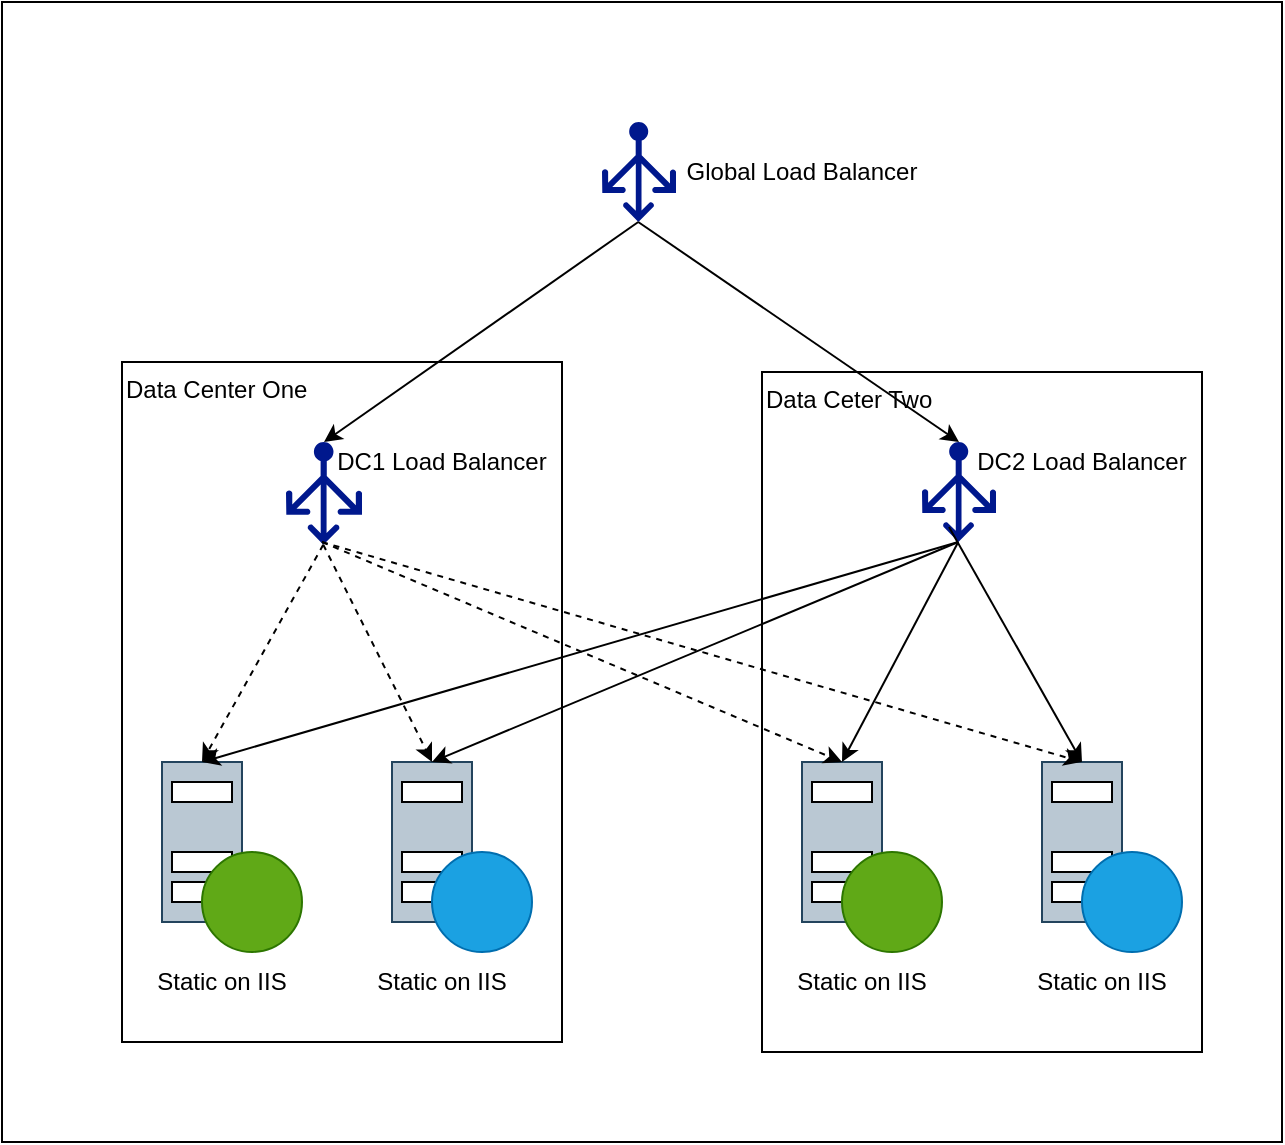 <mxfile version="14.5.1" type="device"><diagram id="zqDNE4EaI5Cwwin03kR-" name="Page-1"><mxGraphModel dx="1089" dy="970" grid="1" gridSize="10" guides="1" tooltips="1" connect="1" arrows="1" fold="1" page="1" pageScale="1" pageWidth="827" pageHeight="1169" math="0" shadow="0"><root><mxCell id="0"/><mxCell id="1" parent="0"/><mxCell id="BwqcGprWjEWYekJ88GFM-92" value="" style="rounded=0;whiteSpace=wrap;html=1;align=left;" vertex="1" parent="1"><mxGeometry x="160" y="60" width="640" height="570" as="geometry"/></mxCell><mxCell id="BwqcGprWjEWYekJ88GFM-91" value="Data Ceter Two" style="rounded=0;whiteSpace=wrap;html=1;verticalAlign=top;align=left;" vertex="1" parent="1"><mxGeometry x="540" y="245" width="220" height="340" as="geometry"/></mxCell><mxCell id="BwqcGprWjEWYekJ88GFM-90" value="Data Center One" style="rounded=0;whiteSpace=wrap;html=1;align=left;verticalAlign=top;" vertex="1" parent="1"><mxGeometry x="220" y="240" width="220" height="340" as="geometry"/></mxCell><mxCell id="BwqcGprWjEWYekJ88GFM-20" value="" style="aspect=fixed;pointerEvents=1;shadow=0;dashed=0;html=1;strokeColor=none;labelPosition=center;verticalLabelPosition=bottom;verticalAlign=top;align=center;fillColor=#00188D;shape=mxgraph.azure.load_balancer_generic" vertex="1" parent="1"><mxGeometry x="460" y="120" width="37" height="50" as="geometry"/></mxCell><mxCell id="BwqcGprWjEWYekJ88GFM-21" value="Global Load Balancer" style="text;html=1;strokeColor=none;fillColor=none;align=center;verticalAlign=middle;whiteSpace=wrap;rounded=0;" vertex="1" parent="1"><mxGeometry x="500" y="135" width="120" height="20" as="geometry"/></mxCell><mxCell id="BwqcGprWjEWYekJ88GFM-22" value="" style="aspect=fixed;pointerEvents=1;shadow=0;dashed=0;html=1;strokeColor=none;labelPosition=center;verticalLabelPosition=bottom;verticalAlign=top;align=center;fillColor=#00188D;shape=mxgraph.azure.load_balancer_generic" vertex="1" parent="1"><mxGeometry x="302" y="280" width="38" height="51.35" as="geometry"/></mxCell><mxCell id="BwqcGprWjEWYekJ88GFM-24" value="" style="aspect=fixed;pointerEvents=1;shadow=0;dashed=0;html=1;strokeColor=none;labelPosition=center;verticalLabelPosition=bottom;verticalAlign=top;align=center;fillColor=#00188D;shape=mxgraph.azure.load_balancer_generic" vertex="1" parent="1"><mxGeometry x="620" y="280" width="37" height="50" as="geometry"/></mxCell><mxCell id="BwqcGprWjEWYekJ88GFM-25" value="" style="endArrow=classic;html=1;exitX=0.49;exitY=1;exitDx=0;exitDy=0;exitPerimeter=0;entryX=0.5;entryY=0;entryDx=0;entryDy=0;entryPerimeter=0;strokeWidth=1;" edge="1" parent="1" source="BwqcGprWjEWYekJ88GFM-20" target="BwqcGprWjEWYekJ88GFM-22"><mxGeometry width="50" height="50" relative="1" as="geometry"><mxPoint x="478" y="210" as="sourcePoint"/><mxPoint x="321" y="260" as="targetPoint"/></mxGeometry></mxCell><mxCell id="BwqcGprWjEWYekJ88GFM-26" value="" style="endArrow=classic;html=1;exitX=0.49;exitY=1;exitDx=0;exitDy=0;exitPerimeter=0;entryX=0.5;entryY=0;entryDx=0;entryDy=0;entryPerimeter=0;strokeWidth=1;" edge="1" parent="1" source="BwqcGprWjEWYekJ88GFM-20" target="BwqcGprWjEWYekJ88GFM-24"><mxGeometry width="50" height="50" relative="1" as="geometry"><mxPoint x="488.13" y="180" as="sourcePoint"/><mxPoint x="331" y="290" as="targetPoint"/></mxGeometry></mxCell><mxCell id="BwqcGprWjEWYekJ88GFM-31" value="Static on IIS" style="text;html=1;strokeColor=none;fillColor=none;align=center;verticalAlign=middle;whiteSpace=wrap;rounded=0;" vertex="1" parent="1"><mxGeometry x="210" y="540" width="120" height="20" as="geometry"/></mxCell><mxCell id="BwqcGprWjEWYekJ88GFM-53" value="" style="group" vertex="1" connectable="0" parent="1"><mxGeometry x="355" y="440" width="70" height="95" as="geometry"/></mxCell><mxCell id="BwqcGprWjEWYekJ88GFM-47" value="" style="rounded=0;whiteSpace=wrap;html=1;fillColor=#bac8d3;strokeColor=#23445d;" vertex="1" parent="BwqcGprWjEWYekJ88GFM-53"><mxGeometry width="40" height="80" as="geometry"/></mxCell><mxCell id="BwqcGprWjEWYekJ88GFM-49" value="" style="rounded=0;whiteSpace=wrap;html=1;" vertex="1" parent="BwqcGprWjEWYekJ88GFM-53"><mxGeometry x="5" y="60" width="30" height="10" as="geometry"/></mxCell><mxCell id="BwqcGprWjEWYekJ88GFM-50" value="" style="rounded=0;whiteSpace=wrap;html=1;" vertex="1" parent="BwqcGprWjEWYekJ88GFM-53"><mxGeometry x="5" y="45" width="30" height="10" as="geometry"/></mxCell><mxCell id="BwqcGprWjEWYekJ88GFM-52" value="" style="rounded=0;whiteSpace=wrap;html=1;" vertex="1" parent="BwqcGprWjEWYekJ88GFM-53"><mxGeometry x="5" y="10" width="30" height="10" as="geometry"/></mxCell><mxCell id="BwqcGprWjEWYekJ88GFM-48" value="" style="ellipse;whiteSpace=wrap;html=1;aspect=fixed;fillColor=#1ba1e2;strokeColor=#006EAF;fontColor=#ffffff;" vertex="1" parent="BwqcGprWjEWYekJ88GFM-53"><mxGeometry x="20" y="45" width="50" height="50" as="geometry"/></mxCell><mxCell id="BwqcGprWjEWYekJ88GFM-60" value="" style="group" vertex="1" connectable="0" parent="1"><mxGeometry x="240" y="440" width="70" height="95" as="geometry"/></mxCell><mxCell id="BwqcGprWjEWYekJ88GFM-61" value="" style="rounded=0;whiteSpace=wrap;html=1;fillColor=#bac8d3;strokeColor=#23445d;" vertex="1" parent="BwqcGprWjEWYekJ88GFM-60"><mxGeometry width="40" height="80" as="geometry"/></mxCell><mxCell id="BwqcGprWjEWYekJ88GFM-62" value="" style="rounded=0;whiteSpace=wrap;html=1;" vertex="1" parent="BwqcGprWjEWYekJ88GFM-60"><mxGeometry x="5" y="60" width="30" height="10" as="geometry"/></mxCell><mxCell id="BwqcGprWjEWYekJ88GFM-63" value="" style="rounded=0;whiteSpace=wrap;html=1;" vertex="1" parent="BwqcGprWjEWYekJ88GFM-60"><mxGeometry x="5" y="45" width="30" height="10" as="geometry"/></mxCell><mxCell id="BwqcGprWjEWYekJ88GFM-64" value="" style="rounded=0;whiteSpace=wrap;html=1;" vertex="1" parent="BwqcGprWjEWYekJ88GFM-60"><mxGeometry x="5" y="10" width="30" height="10" as="geometry"/></mxCell><mxCell id="BwqcGprWjEWYekJ88GFM-65" value="" style="ellipse;whiteSpace=wrap;html=1;aspect=fixed;fillColor=#60a917;strokeColor=#2D7600;fontColor=#ffffff;" vertex="1" parent="BwqcGprWjEWYekJ88GFM-60"><mxGeometry x="20" y="45" width="50" height="50" as="geometry"/></mxCell><mxCell id="BwqcGprWjEWYekJ88GFM-66" value="Static on IIS" style="text;html=1;strokeColor=none;fillColor=none;align=center;verticalAlign=middle;whiteSpace=wrap;rounded=0;" vertex="1" parent="1"><mxGeometry x="320" y="540" width="120" height="20" as="geometry"/></mxCell><mxCell id="BwqcGprWjEWYekJ88GFM-67" value="Static on IIS" style="text;html=1;strokeColor=none;fillColor=none;align=center;verticalAlign=middle;whiteSpace=wrap;rounded=0;" vertex="1" parent="1"><mxGeometry x="530" y="540" width="120" height="20" as="geometry"/></mxCell><mxCell id="BwqcGprWjEWYekJ88GFM-68" value="" style="group" vertex="1" connectable="0" parent="1"><mxGeometry x="680" y="440" width="70" height="95" as="geometry"/></mxCell><mxCell id="BwqcGprWjEWYekJ88GFM-69" value="" style="rounded=0;whiteSpace=wrap;html=1;fillColor=#bac8d3;strokeColor=#23445d;" vertex="1" parent="BwqcGprWjEWYekJ88GFM-68"><mxGeometry width="40" height="80" as="geometry"/></mxCell><mxCell id="BwqcGprWjEWYekJ88GFM-70" value="" style="rounded=0;whiteSpace=wrap;html=1;" vertex="1" parent="BwqcGprWjEWYekJ88GFM-68"><mxGeometry x="5" y="60" width="30" height="10" as="geometry"/></mxCell><mxCell id="BwqcGprWjEWYekJ88GFM-71" value="" style="rounded=0;whiteSpace=wrap;html=1;" vertex="1" parent="BwqcGprWjEWYekJ88GFM-68"><mxGeometry x="5" y="45" width="30" height="10" as="geometry"/></mxCell><mxCell id="BwqcGprWjEWYekJ88GFM-72" value="" style="rounded=0;whiteSpace=wrap;html=1;" vertex="1" parent="BwqcGprWjEWYekJ88GFM-68"><mxGeometry x="5" y="10" width="30" height="10" as="geometry"/></mxCell><mxCell id="BwqcGprWjEWYekJ88GFM-73" value="" style="ellipse;whiteSpace=wrap;html=1;aspect=fixed;fillColor=#1ba1e2;strokeColor=#006EAF;fontColor=#ffffff;" vertex="1" parent="BwqcGprWjEWYekJ88GFM-68"><mxGeometry x="20" y="45" width="50" height="50" as="geometry"/></mxCell><mxCell id="BwqcGprWjEWYekJ88GFM-74" value="" style="group" vertex="1" connectable="0" parent="1"><mxGeometry x="560" y="440" width="70" height="95" as="geometry"/></mxCell><mxCell id="BwqcGprWjEWYekJ88GFM-75" value="" style="rounded=0;whiteSpace=wrap;html=1;fillColor=#bac8d3;strokeColor=#23445d;" vertex="1" parent="BwqcGprWjEWYekJ88GFM-74"><mxGeometry width="40" height="80" as="geometry"/></mxCell><mxCell id="BwqcGprWjEWYekJ88GFM-76" value="" style="rounded=0;whiteSpace=wrap;html=1;" vertex="1" parent="BwqcGprWjEWYekJ88GFM-74"><mxGeometry x="5" y="60" width="30" height="10" as="geometry"/></mxCell><mxCell id="BwqcGprWjEWYekJ88GFM-77" value="" style="rounded=0;whiteSpace=wrap;html=1;" vertex="1" parent="BwqcGprWjEWYekJ88GFM-74"><mxGeometry x="5" y="45" width="30" height="10" as="geometry"/></mxCell><mxCell id="BwqcGprWjEWYekJ88GFM-78" value="" style="rounded=0;whiteSpace=wrap;html=1;" vertex="1" parent="BwqcGprWjEWYekJ88GFM-74"><mxGeometry x="5" y="10" width="30" height="10" as="geometry"/></mxCell><mxCell id="BwqcGprWjEWYekJ88GFM-79" value="" style="ellipse;whiteSpace=wrap;html=1;aspect=fixed;fillColor=#60a917;strokeColor=#2D7600;fontColor=#ffffff;" vertex="1" parent="BwqcGprWjEWYekJ88GFM-74"><mxGeometry x="20" y="45" width="50" height="50" as="geometry"/></mxCell><mxCell id="BwqcGprWjEWYekJ88GFM-80" value="Static on IIS" style="text;html=1;strokeColor=none;fillColor=none;align=center;verticalAlign=middle;whiteSpace=wrap;rounded=0;" vertex="1" parent="1"><mxGeometry x="650" y="540" width="120" height="20" as="geometry"/></mxCell><mxCell id="BwqcGprWjEWYekJ88GFM-82" value="" style="endArrow=classic;html=1;dashed=1;strokeWidth=1;exitX=0.49;exitY=1;exitDx=0;exitDy=0;exitPerimeter=0;entryX=0.5;entryY=0;entryDx=0;entryDy=0;" edge="1" parent="1" source="BwqcGprWjEWYekJ88GFM-22" target="BwqcGprWjEWYekJ88GFM-61"><mxGeometry width="50" height="50" relative="1" as="geometry"><mxPoint x="390" y="380" as="sourcePoint"/><mxPoint x="440" y="330" as="targetPoint"/></mxGeometry></mxCell><mxCell id="BwqcGprWjEWYekJ88GFM-83" value="" style="endArrow=classic;html=1;dashed=1;strokeWidth=1;exitX=0.49;exitY=1;exitDx=0;exitDy=0;exitPerimeter=0;entryX=0.5;entryY=0;entryDx=0;entryDy=0;" edge="1" parent="1" source="BwqcGprWjEWYekJ88GFM-22" target="BwqcGprWjEWYekJ88GFM-47"><mxGeometry width="50" height="50" relative="1" as="geometry"><mxPoint x="330.62" y="341.35" as="sourcePoint"/><mxPoint x="270" y="450" as="targetPoint"/></mxGeometry></mxCell><mxCell id="BwqcGprWjEWYekJ88GFM-84" value="" style="endArrow=classic;html=1;dashed=1;strokeWidth=1;entryX=0.5;entryY=0;entryDx=0;entryDy=0;" edge="1" parent="1" target="BwqcGprWjEWYekJ88GFM-75"><mxGeometry width="50" height="50" relative="1" as="geometry"><mxPoint x="320" y="330" as="sourcePoint"/><mxPoint x="385" y="450" as="targetPoint"/></mxGeometry></mxCell><mxCell id="BwqcGprWjEWYekJ88GFM-85" value="" style="endArrow=classic;html=1;dashed=1;strokeWidth=1;entryX=0.5;entryY=0;entryDx=0;entryDy=0;" edge="1" parent="1" target="BwqcGprWjEWYekJ88GFM-69"><mxGeometry width="50" height="50" relative="1" as="geometry"><mxPoint x="320" y="330" as="sourcePoint"/><mxPoint x="590" y="450" as="targetPoint"/></mxGeometry></mxCell><mxCell id="BwqcGprWjEWYekJ88GFM-86" value="" style="endArrow=classic;html=1;strokeWidth=1;exitX=0.49;exitY=1;exitDx=0;exitDy=0;exitPerimeter=0;entryX=0.5;entryY=0;entryDx=0;entryDy=0;" edge="1" parent="1" source="BwqcGprWjEWYekJ88GFM-24" target="BwqcGprWjEWYekJ88GFM-61"><mxGeometry width="50" height="50" relative="1" as="geometry"><mxPoint x="330.62" y="341.35" as="sourcePoint"/><mxPoint x="270" y="450" as="targetPoint"/></mxGeometry></mxCell><mxCell id="BwqcGprWjEWYekJ88GFM-87" value="" style="endArrow=classic;html=1;strokeWidth=1;exitX=0.49;exitY=1;exitDx=0;exitDy=0;exitPerimeter=0;entryX=0.5;entryY=0;entryDx=0;entryDy=0;" edge="1" parent="1" source="BwqcGprWjEWYekJ88GFM-24" target="BwqcGprWjEWYekJ88GFM-47"><mxGeometry width="50" height="50" relative="1" as="geometry"><mxPoint x="648.13" y="340" as="sourcePoint"/><mxPoint x="270" y="450" as="targetPoint"/></mxGeometry></mxCell><mxCell id="BwqcGprWjEWYekJ88GFM-88" value="" style="endArrow=classic;html=1;strokeWidth=1;exitX=0.49;exitY=1;exitDx=0;exitDy=0;exitPerimeter=0;entryX=0.5;entryY=0;entryDx=0;entryDy=0;" edge="1" parent="1" source="BwqcGprWjEWYekJ88GFM-24" target="BwqcGprWjEWYekJ88GFM-75"><mxGeometry width="50" height="50" relative="1" as="geometry"><mxPoint x="658.13" y="350" as="sourcePoint"/><mxPoint x="280" y="460" as="targetPoint"/></mxGeometry></mxCell><mxCell id="BwqcGprWjEWYekJ88GFM-89" value="" style="endArrow=classic;html=1;strokeWidth=1;exitX=0.365;exitY=0.85;exitDx=0;exitDy=0;exitPerimeter=0;entryX=0.5;entryY=0;entryDx=0;entryDy=0;" edge="1" parent="1" source="BwqcGprWjEWYekJ88GFM-24" target="BwqcGprWjEWYekJ88GFM-69"><mxGeometry width="50" height="50" relative="1" as="geometry"><mxPoint x="648.13" y="340" as="sourcePoint"/><mxPoint x="590" y="450" as="targetPoint"/></mxGeometry></mxCell><mxCell id="BwqcGprWjEWYekJ88GFM-93" value="DC1 Load Balancer" style="text;html=1;strokeColor=none;fillColor=none;align=center;verticalAlign=middle;whiteSpace=wrap;rounded=0;" vertex="1" parent="1"><mxGeometry x="320" y="280" width="120" height="20" as="geometry"/></mxCell><mxCell id="BwqcGprWjEWYekJ88GFM-94" value="DC2 Load Balancer" style="text;html=1;strokeColor=none;fillColor=none;align=center;verticalAlign=middle;whiteSpace=wrap;rounded=0;" vertex="1" parent="1"><mxGeometry x="640" y="280" width="120" height="20" as="geometry"/></mxCell></root></mxGraphModel></diagram></mxfile>